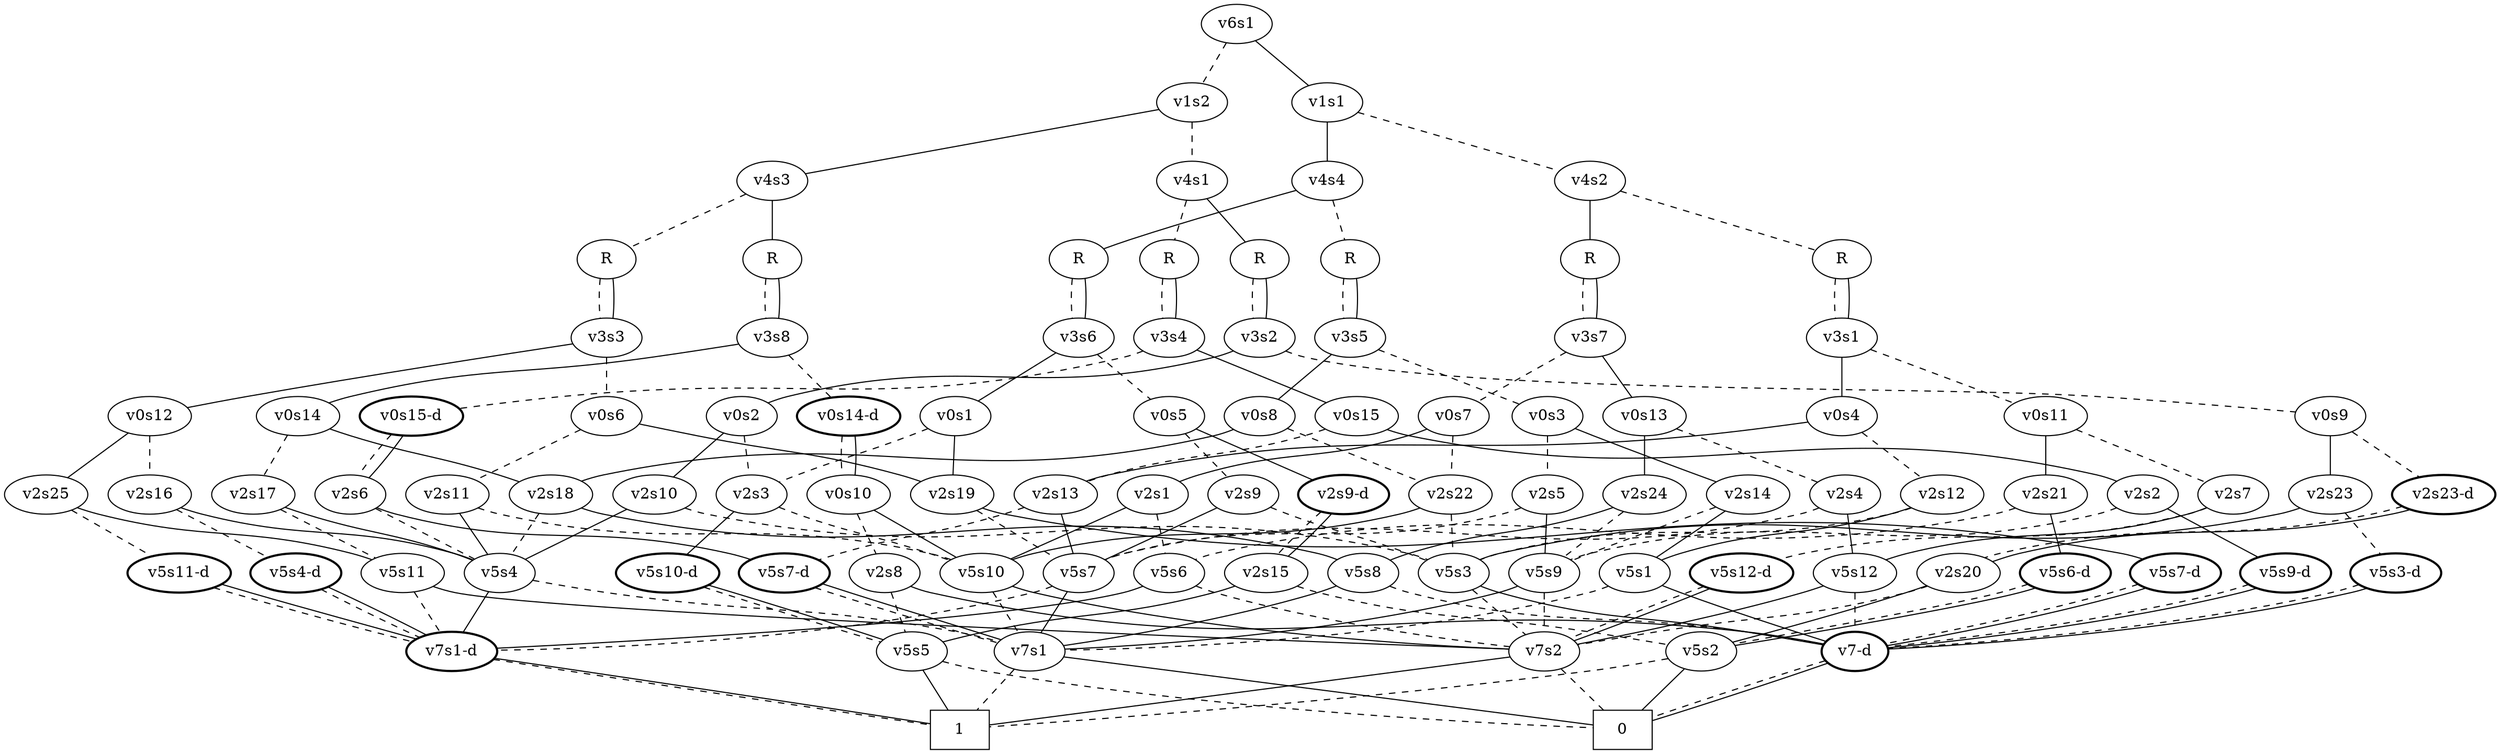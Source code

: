 graph BDD_Tree {
	 node1 [label="v6s1"];
	 node2 [label="v1s1"];
	 node1 -- node2 [style=solid];
	 node513 [label="v1s2"];
	 node1 -- node513 [style=dashed];
	 node3 [label="v4s4"];
	 node2 -- node3 [style=solid];
	 node258 [label="v4s2"];
	 node2 -- node258 [style=dashed];
	 node4 [label="R"];
	 node3 -- node4 [style=solid];
	 node131 [label="R"];
	 node3 -- node131 [style=dashed];
	 node68 [label="v3s6"];
	 node4 -- node68 [style=dashed];
	 node4 -- node68 [style=solid];
	 node69 [label="v0s1"];
	 node68 -- node69 [style=solid];
	 node100 [label="v0s5"];
	 node68 -- node100 [style=dashed];
	 node739 [label="v2s19"];
	 node69 -- node739 [style=solid];
	 node851 [label="v2s3"];
	 node69 -- node851 [style=dashed];
	 node740 [label="v5s7-d",style=bold];
	 node739 -- node740 [style=solid];
	 node979 [label="v5s7"];
	 node739 -- node979 [style=dashed];
	 node968 [label="v7-d",style=bold];
	 node740 -- node968 [style=dashed];
	 node740 -- node968 [style=solid];
	 node1022 [label="0",shape=box];
	 node968 -- node1022 [style=dashed];
	 node968 -- node1022 [style=solid];
	 node1021 [label="v7s1"];
	 node979 -- node1021 [style=solid];
	 node1018 [label="v7s1-d",style=bold];
	 node979 -- node1018 [style=dashed];
	 node1022 [label="0",shape=box];
	 node1021 -- node1022 [style=solid];
	 node1023 [label="1",shape=box];
	 node1021 -- node1023 [style=dashed];
	 node1023 [label="1",shape=box];
	 node1018 -- node1023 [style=dashed];
	 node1018 -- node1023 [style=solid];
	 node852 [label="v5s10-d",style=bold];
	 node851 -- node852 [style=solid];
	 node859 [label="v5s10"];
	 node851 -- node859 [style=dashed];
	 node856 [label="v5s5"];
	 node852 -- node856 [style=dashed];
	 node852 -- node856 [style=solid];
	 node1023 [label="1",shape=box];
	 node856 -- node1023 [style=solid];
	 node1022 [label="0",shape=box];
	 node856 -- node1022 [style=dashed];
	 node975 [label="v7s2"];
	 node859 -- node975 [style=solid];
	 node1021 [label="v7s1"];
	 node859 -- node1021 [style=dashed];
	 node1023 [label="1",shape=box];
	 node975 -- node1023 [style=solid];
	 node1022 [label="0",shape=box];
	 node975 -- node1022 [style=dashed];
	 node101 [label="v2s9-d",style=bold];
	 node100 -- node101 [style=solid];
	 node116 [label="v2s9"];
	 node100 -- node116 [style=dashed];
	 node109 [label="v2s15"];
	 node101 -- node109 [style=dashed];
	 node101 -- node109 [style=solid];
	 node856 [label="v5s5"];
	 node109 -- node856 [style=solid];
	 node891 [label="v5s2"];
	 node109 -- node891 [style=dashed];
	 node1022 [label="0",shape=box];
	 node891 -- node1022 [style=solid];
	 node1023 [label="1",shape=box];
	 node891 -- node1023 [style=dashed];
	 node979 [label="v5s7"];
	 node116 -- node979 [style=solid];
	 node868 [label="v5s3"];
	 node116 -- node868 [style=dashed];
	 node968 [label="v7-d",style=bold];
	 node868 -- node968 [style=solid];
	 node975 [label="v7s2"];
	 node868 -- node975 [style=dashed];
	 node195 [label="v3s5"];
	 node131 -- node195 [style=dashed];
	 node131 -- node195 [style=solid];
	 node196 [label="v0s8"];
	 node195 -- node196 [style=solid];
	 node227 [label="v0s3"];
	 node195 -- node227 [style=dashed];
	 node581 [label="v2s18"];
	 node196 -- node581 [style=solid];
	 node371 [label="v2s22"];
	 node196 -- node371 [style=dashed];
	 node582 [label="v5s8"];
	 node581 -- node582 [style=solid];
	 node1017 [label="v5s4"];
	 node581 -- node1017 [style=dashed];
	 node1021 [label="v7s1"];
	 node582 -- node1021 [style=solid];
	 node968 [label="v7-d",style=bold];
	 node582 -- node968 [style=dashed];
	 node1018 [label="v7s1-d",style=bold];
	 node1017 -- node1018 [style=solid];
	 node1021 [label="v7s1"];
	 node1017 -- node1021 [style=dashed];
	 node859 [label="v5s10"];
	 node371 -- node859 [style=solid];
	 node868 [label="v5s3"];
	 node371 -- node868 [style=dashed];
	 node228 [label="v2s14"];
	 node227 -- node228 [style=solid];
	 node243 [label="v2s5"];
	 node227 -- node243 [style=dashed];
	 node468 [label="v5s1"];
	 node228 -- node468 [style=solid];
	 node971 [label="v5s9"];
	 node228 -- node971 [style=dashed];
	 node968 [label="v7-d",style=bold];
	 node468 -- node968 [style=solid];
	 node1021 [label="v7s1"];
	 node468 -- node1021 [style=dashed];
	 node1021 [label="v7s1"];
	 node971 -- node1021 [style=solid];
	 node975 [label="v7s2"];
	 node971 -- node975 [style=dashed];
	 node971 [label="v5s9"];
	 node243 -- node971 [style=solid];
	 node979 [label="v5s7"];
	 node243 -- node979 [style=dashed];
	 node259 [label="R"];
	 node258 -- node259 [style=solid];
	 node386 [label="R"];
	 node258 -- node386 [style=dashed];
	 node323 [label="v3s7"];
	 node259 -- node323 [style=dashed];
	 node259 -- node323 [style=solid];
	 node324 [label="v0s13"];
	 node323 -- node324 [style=solid];
	 node355 [label="v0s7"];
	 node323 -- node355 [style=dashed];
	 node325 [label="v2s24"];
	 node324 -- node325 [style=solid];
	 node340 [label="v2s4"];
	 node324 -- node340 [style=dashed];
	 node582 [label="v5s8"];
	 node325 -- node582 [style=solid];
	 node971 [label="v5s9"];
	 node325 -- node971 [style=dashed];
	 node499 [label="v5s12"];
	 node340 -- node499 [style=solid];
	 node979 [label="v5s7"];
	 node340 -- node979 [style=dashed];
	 node975 [label="v7s2"];
	 node499 -- node975 [style=solid];
	 node968 [label="v7-d",style=bold];
	 node499 -- node968 [style=dashed];
	 node356 [label="v2s1"];
	 node355 -- node356 [style=solid];
	 node371 [label="v2s22"];
	 node355 -- node371 [style=dashed];
	 node859 [label="v5s10"];
	 node356 -- node859 [style=solid];
	 node491 [label="v5s6"];
	 node356 -- node491 [style=dashed];
	 node1018 [label="v7s1-d",style=bold];
	 node491 -- node1018 [style=solid];
	 node975 [label="v7s2"];
	 node491 -- node975 [style=dashed];
	 node450 [label="v3s1"];
	 node386 -- node450 [style=dashed];
	 node386 -- node450 [style=solid];
	 node451 [label="v0s4"];
	 node450 -- node451 [style=solid];
	 node482 [label="v0s11"];
	 node450 -- node482 [style=dashed];
	 node978 [label="v2s13"];
	 node451 -- node978 [style=solid];
	 node467 [label="v2s12"];
	 node451 -- node467 [style=dashed];
	 node979 [label="v5s7"];
	 node978 -- node979 [style=solid];
	 node1010 [label="v5s7-d",style=bold];
	 node978 -- node1010 [style=dashed];
	 node1021 [label="v7s1"];
	 node1010 -- node1021 [style=dashed];
	 node1010 -- node1021 [style=solid];
	 node468 [label="v5s1"];
	 node467 -- node468 [style=solid];
	 node868 [label="v5s3"];
	 node467 -- node868 [style=dashed];
	 node483 [label="v2s21"];
	 node482 -- node483 [style=solid];
	 node498 [label="v2s7"];
	 node482 -- node498 [style=dashed];
	 node484 [label="v5s6-d",style=bold];
	 node483 -- node484 [style=solid];
	 node491 [label="v5s6"];
	 node483 -- node491 [style=dashed];
	 node891 [label="v5s2"];
	 node484 -- node891 [style=dashed];
	 node484 -- node891 [style=solid];
	 node499 [label="v5s12"];
	 node498 -- node499 [style=solid];
	 node506 [label="v5s12-d",style=bold];
	 node498 -- node506 [style=dashed];
	 node975 [label="v7s2"];
	 node506 -- node975 [style=dashed];
	 node506 -- node975 [style=solid];
	 node514 [label="v4s3"];
	 node513 -- node514 [style=solid];
	 node769 [label="v4s1"];
	 node513 -- node769 [style=dashed];
	 node515 [label="R"];
	 node514 -- node515 [style=solid];
	 node642 [label="R"];
	 node514 -- node642 [style=dashed];
	 node579 [label="v3s8"];
	 node515 -- node579 [style=dashed];
	 node515 -- node579 [style=solid];
	 node580 [label="v0s14"];
	 node579 -- node580 [style=solid];
	 node611 [label="v0s14-d",style=bold];
	 node579 -- node611 [style=dashed];
	 node581 [label="v2s18"];
	 node580 -- node581 [style=solid];
	 node596 [label="v2s17"];
	 node580 -- node596 [style=dashed];
	 node1017 [label="v5s4"];
	 node596 -- node1017 [style=solid];
	 node709 [label="v5s11"];
	 node596 -- node709 [style=dashed];
	 node975 [label="v7s2"];
	 node709 -- node975 [style=solid];
	 node1018 [label="v7s1-d",style=bold];
	 node709 -- node1018 [style=dashed];
	 node627 [label="v0s10"];
	 node611 -- node627 [style=dashed];
	 node611 -- node627 [style=solid];
	 node859 [label="v5s10"];
	 node627 -- node859 [style=solid];
	 node635 [label="v2s8"];
	 node627 -- node635 [style=dashed];
	 node968 [label="v7-d",style=bold];
	 node635 -- node968 [style=solid];
	 node856 [label="v5s5"];
	 node635 -- node856 [style=dashed];
	 node706 [label="v3s3"];
	 node642 -- node706 [style=dashed];
	 node642 -- node706 [style=solid];
	 node707 [label="v0s12"];
	 node706 -- node707 [style=solid];
	 node738 [label="v0s6"];
	 node706 -- node738 [style=dashed];
	 node708 [label="v2s25"];
	 node707 -- node708 [style=solid];
	 node723 [label="v2s16"];
	 node707 -- node723 [style=dashed];
	 node709 [label="v5s11"];
	 node708 -- node709 [style=solid];
	 node716 [label="v5s11-d",style=bold];
	 node708 -- node716 [style=dashed];
	 node1018 [label="v7s1-d",style=bold];
	 node716 -- node1018 [style=dashed];
	 node716 -- node1018 [style=solid];
	 node1017 [label="v5s4"];
	 node723 -- node1017 [style=solid];
	 node731 [label="v5s4-d",style=bold];
	 node723 -- node731 [style=dashed];
	 node1018 [label="v7s1-d",style=bold];
	 node731 -- node1018 [style=dashed];
	 node731 -- node1018 [style=solid];
	 node739 [label="v2s19"];
	 node738 -- node739 [style=solid];
	 node754 [label="v2s11"];
	 node738 -- node754 [style=dashed];
	 node1017 [label="v5s4"];
	 node754 -- node1017 [style=solid];
	 node859 [label="v5s10"];
	 node754 -- node859 [style=dashed];
	 node770 [label="R"];
	 node769 -- node770 [style=solid];
	 node897 [label="R"];
	 node769 -- node897 [style=dashed];
	 node834 [label="v3s2"];
	 node770 -- node834 [style=dashed];
	 node770 -- node834 [style=solid];
	 node835 [label="v0s2"];
	 node834 -- node835 [style=solid];
	 node866 [label="v0s9"];
	 node834 -- node866 [style=dashed];
	 node836 [label="v2s10"];
	 node835 -- node836 [style=solid];
	 node851 [label="v2s3"];
	 node835 -- node851 [style=dashed];
	 node1017 [label="v5s4"];
	 node836 -- node1017 [style=solid];
	 node868 [label="v5s3"];
	 node836 -- node868 [style=dashed];
	 node867 [label="v2s23"];
	 node866 -- node867 [style=solid];
	 node882 [label="v2s23-d",style=bold];
	 node866 -- node882 [style=dashed];
	 node868 [label="v5s3"];
	 node867 -- node868 [style=solid];
	 node875 [label="v5s3-d",style=bold];
	 node867 -- node875 [style=dashed];
	 node968 [label="v7-d",style=bold];
	 node875 -- node968 [style=dashed];
	 node875 -- node968 [style=solid];
	 node890 [label="v2s20"];
	 node882 -- node890 [style=dashed];
	 node882 -- node890 [style=solid];
	 node891 [label="v5s2"];
	 node890 -- node891 [style=solid];
	 node975 [label="v7s2"];
	 node890 -- node975 [style=dashed];
	 node961 [label="v3s4"];
	 node897 -- node961 [style=dashed];
	 node897 -- node961 [style=solid];
	 node962 [label="v0s15"];
	 node961 -- node962 [style=solid];
	 node993 [label="v0s15-d",style=bold];
	 node961 -- node993 [style=dashed];
	 node963 [label="v2s2"];
	 node962 -- node963 [style=solid];
	 node978 [label="v2s13"];
	 node962 -- node978 [style=dashed];
	 node964 [label="v5s9-d",style=bold];
	 node963 -- node964 [style=solid];
	 node971 [label="v5s9"];
	 node963 -- node971 [style=dashed];
	 node968 [label="v7-d",style=bold];
	 node964 -- node968 [style=dashed];
	 node964 -- node968 [style=solid];
	 node1009 [label="v2s6"];
	 node993 -- node1009 [style=dashed];
	 node993 -- node1009 [style=solid];
	 node1010 [label="v5s7-d",style=bold];
	 node1009 -- node1010 [style=solid];
	 node1017 [label="v5s4"];
	 node1009 -- node1017 [style=dashed];
}
